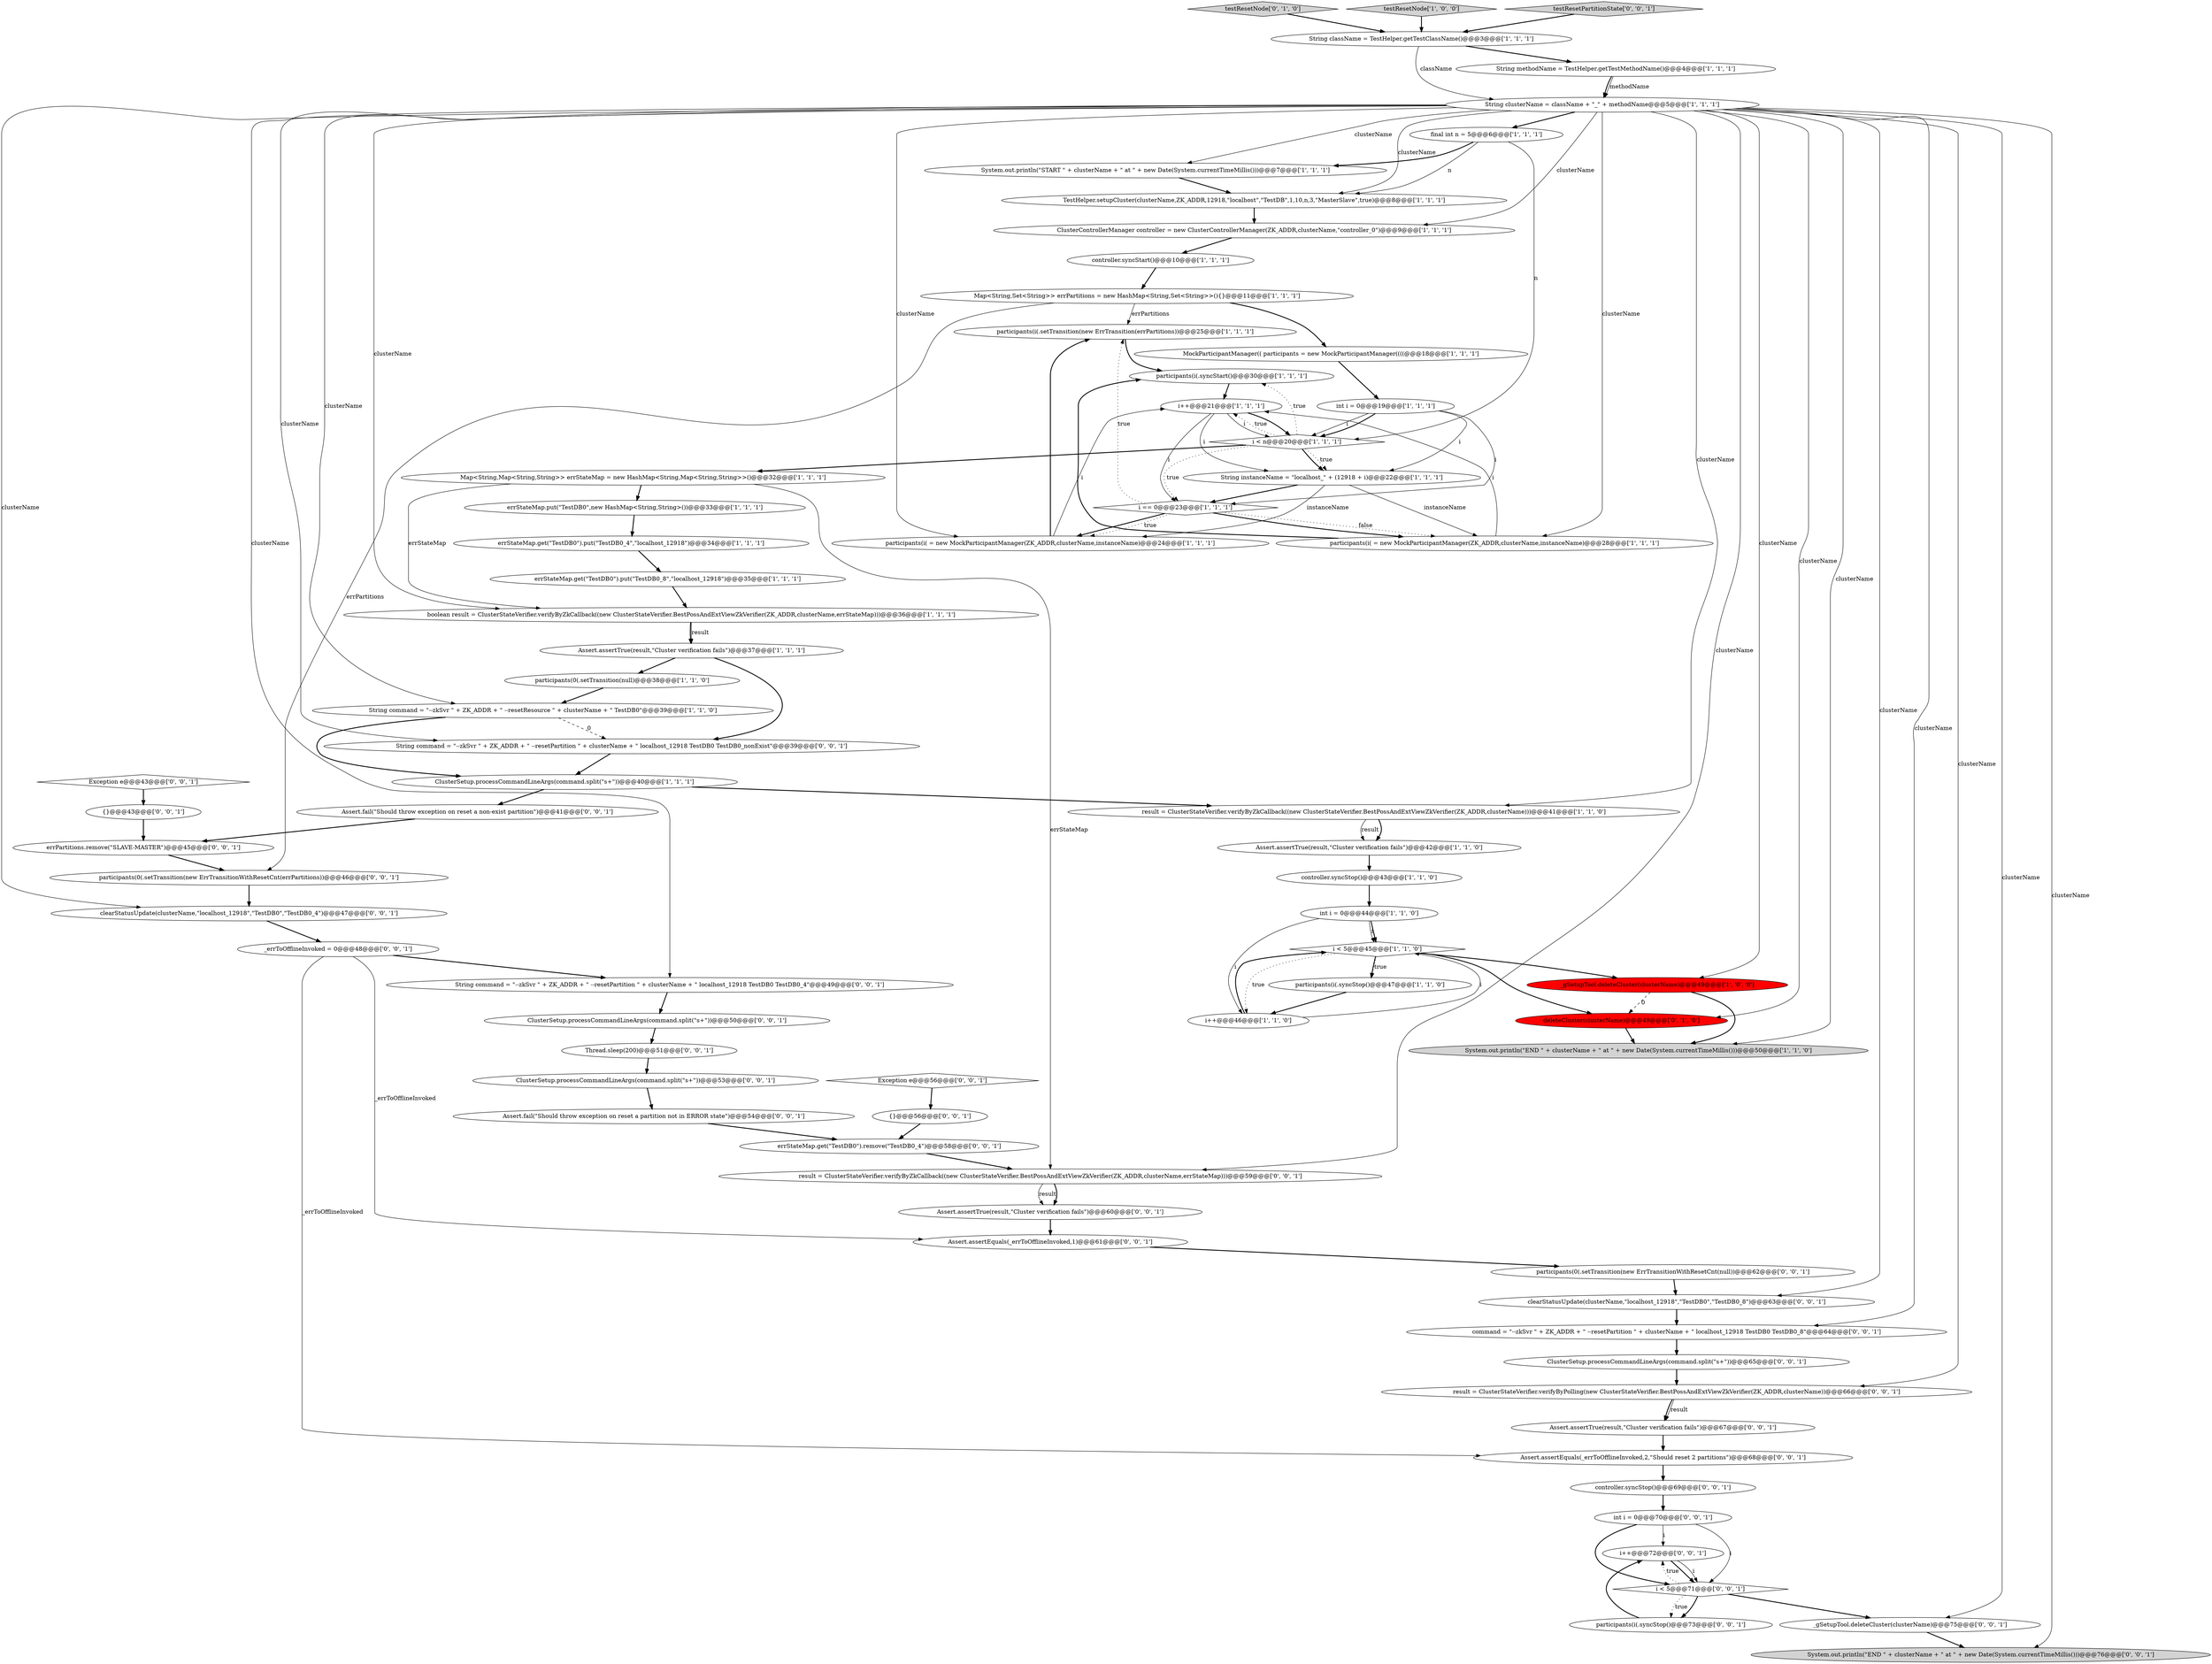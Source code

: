 digraph {
52 [style = filled, label = "ClusterSetup.processCommandLineArgs(command.split(\"\s+\"))@@@50@@@['0', '0', '1']", fillcolor = white, shape = ellipse image = "AAA0AAABBB3BBB"];
60 [style = filled, label = "i++@@@72@@@['0', '0', '1']", fillcolor = white, shape = ellipse image = "AAA0AAABBB3BBB"];
5 [style = filled, label = "participants(i(.syncStart()@@@30@@@['1', '1', '1']", fillcolor = white, shape = ellipse image = "AAA0AAABBB1BBB"];
17 [style = filled, label = "System.out.println(\"END \" + clusterName + \" at \" + new Date(System.currentTimeMillis()))@@@50@@@['1', '1', '0']", fillcolor = lightgray, shape = ellipse image = "AAA0AAABBB1BBB"];
54 [style = filled, label = "ClusterSetup.processCommandLineArgs(command.split(\"\s+\"))@@@53@@@['0', '0', '1']", fillcolor = white, shape = ellipse image = "AAA0AAABBB3BBB"];
31 [style = filled, label = "String command = \"--zkSvr \" + ZK_ADDR + \" --resetResource \" + clusterName + \" TestDB0\"@@@39@@@['1', '1', '0']", fillcolor = white, shape = ellipse image = "AAA0AAABBB1BBB"];
50 [style = filled, label = "Assert.fail(\"Should throw exception on reset a non-exist partition\")@@@41@@@['0', '0', '1']", fillcolor = white, shape = ellipse image = "AAA0AAABBB3BBB"];
39 [style = filled, label = "testResetNode['0', '1', '0']", fillcolor = lightgray, shape = diamond image = "AAA0AAABBB2BBB"];
59 [style = filled, label = "Exception e@@@56@@@['0', '0', '1']", fillcolor = white, shape = diamond image = "AAA0AAABBB3BBB"];
4 [style = filled, label = "participants(i(.syncStop()@@@47@@@['1', '1', '0']", fillcolor = white, shape = ellipse image = "AAA0AAABBB1BBB"];
25 [style = filled, label = "String className = TestHelper.getTestClassName()@@@3@@@['1', '1', '1']", fillcolor = white, shape = ellipse image = "AAA0AAABBB1BBB"];
42 [style = filled, label = "_errToOfflineInvoked = 0@@@48@@@['0', '0', '1']", fillcolor = white, shape = ellipse image = "AAA0AAABBB3BBB"];
43 [style = filled, label = "errStateMap.get(\"TestDB0\").remove(\"TestDB0_4\")@@@58@@@['0', '0', '1']", fillcolor = white, shape = ellipse image = "AAA0AAABBB3BBB"];
72 [style = filled, label = "participants(0(.setTransition(new ErrTransitionWithResetCnt(errPartitions))@@@46@@@['0', '0', '1']", fillcolor = white, shape = ellipse image = "AAA0AAABBB3BBB"];
48 [style = filled, label = "{}@@@43@@@['0', '0', '1']", fillcolor = white, shape = ellipse image = "AAA0AAABBB3BBB"];
21 [style = filled, label = "participants(0(.setTransition(null)@@@38@@@['1', '1', '0']", fillcolor = white, shape = ellipse image = "AAA0AAABBB1BBB"];
12 [style = filled, label = "String instanceName = \"localhost_\" + (12918 + i)@@@22@@@['1', '1', '1']", fillcolor = white, shape = ellipse image = "AAA0AAABBB1BBB"];
35 [style = filled, label = "controller.syncStart()@@@10@@@['1', '1', '1']", fillcolor = white, shape = ellipse image = "AAA0AAABBB1BBB"];
27 [style = filled, label = "errStateMap.get(\"TestDB0\").put(\"TestDB0_4\",\"localhost_12918\")@@@34@@@['1', '1', '1']", fillcolor = white, shape = ellipse image = "AAA0AAABBB1BBB"];
58 [style = filled, label = "result = ClusterStateVerifier.verifyByZkCallback((new ClusterStateVerifier.BestPossAndExtViewZkVerifier(ZK_ADDR,clusterName,errStateMap)))@@@59@@@['0', '0', '1']", fillcolor = white, shape = ellipse image = "AAA0AAABBB3BBB"];
46 [style = filled, label = "i < 5@@@71@@@['0', '0', '1']", fillcolor = white, shape = diamond image = "AAA0AAABBB3BBB"];
68 [style = filled, label = "clearStatusUpdate(clusterName,\"localhost_12918\",\"TestDB0\",\"TestDB0_4\")@@@47@@@['0', '0', '1']", fillcolor = white, shape = ellipse image = "AAA0AAABBB3BBB"];
3 [style = filled, label = "Map<String,Set<String>> errPartitions = new HashMap<String,Set<String>>(){}@@@11@@@['1', '1', '1']", fillcolor = white, shape = ellipse image = "AAA0AAABBB1BBB"];
30 [style = filled, label = "int i = 0@@@44@@@['1', '1', '0']", fillcolor = white, shape = ellipse image = "AAA0AAABBB1BBB"];
32 [style = filled, label = "final int n = 5@@@6@@@['1', '1', '1']", fillcolor = white, shape = ellipse image = "AAA0AAABBB1BBB"];
0 [style = filled, label = "ClusterControllerManager controller = new ClusterControllerManager(ZK_ADDR,clusterName,\"controller_0\")@@@9@@@['1', '1', '1']", fillcolor = white, shape = ellipse image = "AAA0AAABBB1BBB"];
9 [style = filled, label = "participants(i( = new MockParticipantManager(ZK_ADDR,clusterName,instanceName)@@@24@@@['1', '1', '1']", fillcolor = white, shape = ellipse image = "AAA0AAABBB1BBB"];
37 [style = filled, label = "controller.syncStop()@@@43@@@['1', '1', '0']", fillcolor = white, shape = ellipse image = "AAA0AAABBB1BBB"];
45 [style = filled, label = "controller.syncStop()@@@69@@@['0', '0', '1']", fillcolor = white, shape = ellipse image = "AAA0AAABBB3BBB"];
29 [style = filled, label = "Assert.assertTrue(result,\"Cluster verification fails\")@@@42@@@['1', '1', '0']", fillcolor = white, shape = ellipse image = "AAA0AAABBB1BBB"];
55 [style = filled, label = "Assert.fail(\"Should throw exception on reset a partition not in ERROR state\")@@@54@@@['0', '0', '1']", fillcolor = white, shape = ellipse image = "AAA0AAABBB3BBB"];
20 [style = filled, label = "participants(i(.setTransition(new ErrTransition(errPartitions))@@@25@@@['1', '1', '1']", fillcolor = white, shape = ellipse image = "AAA0AAABBB1BBB"];
66 [style = filled, label = "{}@@@56@@@['0', '0', '1']", fillcolor = white, shape = ellipse image = "AAA0AAABBB3BBB"];
64 [style = filled, label = "command = \"--zkSvr \" + ZK_ADDR + \" --resetPartition \" + clusterName + \" localhost_12918 TestDB0 TestDB0_8\"@@@64@@@['0', '0', '1']", fillcolor = white, shape = ellipse image = "AAA0AAABBB3BBB"];
41 [style = filled, label = "Assert.assertEquals(_errToOfflineInvoked,2,\"Should reset 2 partitions\")@@@68@@@['0', '0', '1']", fillcolor = white, shape = ellipse image = "AAA0AAABBB3BBB"];
19 [style = filled, label = "String clusterName = className + \"_\" + methodName@@@5@@@['1', '1', '1']", fillcolor = white, shape = ellipse image = "AAA0AAABBB1BBB"];
23 [style = filled, label = "i < 5@@@45@@@['1', '1', '0']", fillcolor = white, shape = diamond image = "AAA0AAABBB1BBB"];
26 [style = filled, label = "boolean result = ClusterStateVerifier.verifyByZkCallback((new ClusterStateVerifier.BestPossAndExtViewZkVerifier(ZK_ADDR,clusterName,errStateMap)))@@@36@@@['1', '1', '1']", fillcolor = white, shape = ellipse image = "AAA0AAABBB1BBB"];
38 [style = filled, label = "deleteCluster(clusterName)@@@49@@@['0', '1', '0']", fillcolor = red, shape = ellipse image = "AAA1AAABBB2BBB"];
70 [style = filled, label = "clearStatusUpdate(clusterName,\"localhost_12918\",\"TestDB0\",\"TestDB0_8\")@@@63@@@['0', '0', '1']", fillcolor = white, shape = ellipse image = "AAA0AAABBB3BBB"];
13 [style = filled, label = "System.out.println(\"START \" + clusterName + \" at \" + new Date(System.currentTimeMillis()))@@@7@@@['1', '1', '1']", fillcolor = white, shape = ellipse image = "AAA0AAABBB1BBB"];
33 [style = filled, label = "result = ClusterStateVerifier.verifyByZkCallback((new ClusterStateVerifier.BestPossAndExtViewZkVerifier(ZK_ADDR,clusterName)))@@@41@@@['1', '1', '0']", fillcolor = white, shape = ellipse image = "AAA0AAABBB1BBB"];
40 [style = filled, label = "participants(0(.setTransition(new ErrTransitionWithResetCnt(null))@@@62@@@['0', '0', '1']", fillcolor = white, shape = ellipse image = "AAA0AAABBB3BBB"];
73 [style = filled, label = "int i = 0@@@70@@@['0', '0', '1']", fillcolor = white, shape = ellipse image = "AAA0AAABBB3BBB"];
36 [style = filled, label = "i++@@@21@@@['1', '1', '1']", fillcolor = white, shape = ellipse image = "AAA0AAABBB1BBB"];
53 [style = filled, label = "_gSetupTool.deleteCluster(clusterName)@@@75@@@['0', '0', '1']", fillcolor = white, shape = ellipse image = "AAA0AAABBB3BBB"];
56 [style = filled, label = "ClusterSetup.processCommandLineArgs(command.split(\"\s+\"))@@@65@@@['0', '0', '1']", fillcolor = white, shape = ellipse image = "AAA0AAABBB3BBB"];
16 [style = filled, label = "_gSetupTool.deleteCluster(clusterName)@@@49@@@['1', '0', '0']", fillcolor = red, shape = ellipse image = "AAA1AAABBB1BBB"];
34 [style = filled, label = "i++@@@46@@@['1', '1', '0']", fillcolor = white, shape = ellipse image = "AAA0AAABBB1BBB"];
14 [style = filled, label = "i == 0@@@23@@@['1', '1', '1']", fillcolor = white, shape = diamond image = "AAA0AAABBB1BBB"];
62 [style = filled, label = "Exception e@@@43@@@['0', '0', '1']", fillcolor = white, shape = diamond image = "AAA0AAABBB3BBB"];
8 [style = filled, label = "String methodName = TestHelper.getTestMethodName()@@@4@@@['1', '1', '1']", fillcolor = white, shape = ellipse image = "AAA0AAABBB1BBB"];
15 [style = filled, label = "errStateMap.get(\"TestDB0\").put(\"TestDB0_8\",\"localhost_12918\")@@@35@@@['1', '1', '1']", fillcolor = white, shape = ellipse image = "AAA0AAABBB1BBB"];
49 [style = filled, label = "Assert.assertTrue(result,\"Cluster verification fails\")@@@60@@@['0', '0', '1']", fillcolor = white, shape = ellipse image = "AAA0AAABBB3BBB"];
63 [style = filled, label = "Assert.assertTrue(result,\"Cluster verification fails\")@@@67@@@['0', '0', '1']", fillcolor = white, shape = ellipse image = "AAA0AAABBB3BBB"];
71 [style = filled, label = "result = ClusterStateVerifier.verifyByPolling(new ClusterStateVerifier.BestPossAndExtViewZkVerifier(ZK_ADDR,clusterName))@@@66@@@['0', '0', '1']", fillcolor = white, shape = ellipse image = "AAA0AAABBB3BBB"];
1 [style = filled, label = "participants(i( = new MockParticipantManager(ZK_ADDR,clusterName,instanceName)@@@28@@@['1', '1', '1']", fillcolor = white, shape = ellipse image = "AAA0AAABBB1BBB"];
57 [style = filled, label = "Assert.assertEquals(_errToOfflineInvoked,1)@@@61@@@['0', '0', '1']", fillcolor = white, shape = ellipse image = "AAA0AAABBB3BBB"];
47 [style = filled, label = "String command = \"--zkSvr \" + ZK_ADDR + \" --resetPartition \" + clusterName + \" localhost_12918 TestDB0 TestDB0_nonExist\"@@@39@@@['0', '0', '1']", fillcolor = white, shape = ellipse image = "AAA0AAABBB3BBB"];
11 [style = filled, label = "ClusterSetup.processCommandLineArgs(command.split(\"\s+\"))@@@40@@@['1', '1', '1']", fillcolor = white, shape = ellipse image = "AAA0AAABBB1BBB"];
51 [style = filled, label = "errPartitions.remove(\"SLAVE-MASTER\")@@@45@@@['0', '0', '1']", fillcolor = white, shape = ellipse image = "AAA0AAABBB3BBB"];
28 [style = filled, label = "testResetNode['1', '0', '0']", fillcolor = lightgray, shape = diamond image = "AAA0AAABBB1BBB"];
44 [style = filled, label = "participants(i(.syncStop()@@@73@@@['0', '0', '1']", fillcolor = white, shape = ellipse image = "AAA0AAABBB3BBB"];
65 [style = filled, label = "Thread.sleep(200)@@@51@@@['0', '0', '1']", fillcolor = white, shape = ellipse image = "AAA0AAABBB3BBB"];
67 [style = filled, label = "testResetPartitionState['0', '0', '1']", fillcolor = lightgray, shape = diamond image = "AAA0AAABBB3BBB"];
10 [style = filled, label = "MockParticipantManager(( participants = new MockParticipantManager((((@@@18@@@['1', '1', '1']", fillcolor = white, shape = ellipse image = "AAA0AAABBB1BBB"];
69 [style = filled, label = "String command = \"--zkSvr \" + ZK_ADDR + \" --resetPartition \" + clusterName + \" localhost_12918 TestDB0 TestDB0_4\"@@@49@@@['0', '0', '1']", fillcolor = white, shape = ellipse image = "AAA0AAABBB3BBB"];
22 [style = filled, label = "TestHelper.setupCluster(clusterName,ZK_ADDR,12918,\"localhost\",\"TestDB\",1,10,n,3,\"MasterSlave\",true)@@@8@@@['1', '1', '1']", fillcolor = white, shape = ellipse image = "AAA0AAABBB1BBB"];
61 [style = filled, label = "System.out.println(\"END \" + clusterName + \" at \" + new Date(System.currentTimeMillis()))@@@76@@@['0', '0', '1']", fillcolor = lightgray, shape = ellipse image = "AAA0AAABBB3BBB"];
6 [style = filled, label = "errStateMap.put(\"TestDB0\",new HashMap<String,String>())@@@33@@@['1', '1', '1']", fillcolor = white, shape = ellipse image = "AAA0AAABBB1BBB"];
18 [style = filled, label = "i < n@@@20@@@['1', '1', '1']", fillcolor = white, shape = diamond image = "AAA0AAABBB1BBB"];
24 [style = filled, label = "int i = 0@@@19@@@['1', '1', '1']", fillcolor = white, shape = ellipse image = "AAA0AAABBB1BBB"];
2 [style = filled, label = "Map<String,Map<String,String>> errStateMap = new HashMap<String,Map<String,String>>()@@@32@@@['1', '1', '1']", fillcolor = white, shape = ellipse image = "AAA0AAABBB1BBB"];
7 [style = filled, label = "Assert.assertTrue(result,\"Cluster verification fails\")@@@37@@@['1', '1', '1']", fillcolor = white, shape = ellipse image = "AAA0AAABBB1BBB"];
1->5 [style = bold, label=""];
2->26 [style = solid, label="errStateMap"];
54->55 [style = bold, label=""];
34->23 [style = solid, label="i"];
30->23 [style = solid, label="i"];
70->64 [style = bold, label=""];
65->54 [style = bold, label=""];
67->25 [style = bold, label=""];
2->6 [style = bold, label=""];
10->24 [style = bold, label=""];
19->31 [style = solid, label="clusterName"];
30->34 [style = solid, label="i"];
36->12 [style = solid, label="i"];
25->19 [style = solid, label="className"];
19->47 [style = solid, label="clusterName"];
27->15 [style = bold, label=""];
47->11 [style = bold, label=""];
59->66 [style = bold, label=""];
19->70 [style = solid, label="clusterName"];
71->63 [style = bold, label=""];
48->51 [style = bold, label=""];
58->49 [style = solid, label="result"];
21->31 [style = bold, label=""];
23->4 [style = dotted, label="true"];
22->0 [style = bold, label=""];
26->7 [style = solid, label="result"];
19->68 [style = solid, label="clusterName"];
63->41 [style = bold, label=""];
36->18 [style = bold, label=""];
2->58 [style = solid, label="errStateMap"];
19->38 [style = solid, label="clusterName"];
11->33 [style = bold, label=""];
28->25 [style = bold, label=""];
14->9 [style = bold, label=""];
41->45 [style = bold, label=""];
13->22 [style = bold, label=""];
5->36 [style = bold, label=""];
43->58 [style = bold, label=""];
73->46 [style = bold, label=""];
3->72 [style = solid, label="errPartitions"];
26->7 [style = bold, label=""];
32->22 [style = solid, label="n"];
57->40 [style = bold, label=""];
19->1 [style = solid, label="clusterName"];
56->71 [style = bold, label=""];
1->36 [style = solid, label="i"];
52->65 [style = bold, label=""];
32->18 [style = solid, label="n"];
18->12 [style = bold, label=""];
24->18 [style = solid, label="i"];
12->9 [style = solid, label="instanceName"];
16->17 [style = bold, label=""];
19->58 [style = solid, label="clusterName"];
14->1 [style = dotted, label="false"];
24->18 [style = bold, label=""];
31->11 [style = bold, label=""];
33->29 [style = bold, label=""];
3->10 [style = bold, label=""];
24->12 [style = solid, label="i"];
19->69 [style = solid, label="clusterName"];
24->14 [style = solid, label="i"];
19->16 [style = solid, label="clusterName"];
19->9 [style = solid, label="clusterName"];
45->73 [style = bold, label=""];
12->14 [style = bold, label=""];
62->48 [style = bold, label=""];
8->19 [style = solid, label="methodName"];
18->5 [style = dotted, label="true"];
39->25 [style = bold, label=""];
19->64 [style = solid, label="clusterName"];
38->17 [style = bold, label=""];
46->44 [style = bold, label=""];
46->60 [style = dotted, label="true"];
36->18 [style = solid, label="i"];
35->3 [style = bold, label=""];
19->61 [style = solid, label="clusterName"];
37->30 [style = bold, label=""];
18->36 [style = dotted, label="true"];
19->17 [style = solid, label="clusterName"];
9->20 [style = bold, label=""];
29->37 [style = bold, label=""];
51->72 [style = bold, label=""];
19->33 [style = solid, label="clusterName"];
19->71 [style = solid, label="clusterName"];
58->49 [style = bold, label=""];
19->0 [style = solid, label="clusterName"];
3->20 [style = solid, label="errPartitions"];
6->27 [style = bold, label=""];
19->32 [style = bold, label=""];
12->1 [style = solid, label="instanceName"];
19->13 [style = solid, label="clusterName"];
66->43 [style = bold, label=""];
11->50 [style = bold, label=""];
19->22 [style = solid, label="clusterName"];
55->43 [style = bold, label=""];
73->46 [style = solid, label="i"];
34->23 [style = bold, label=""];
42->41 [style = solid, label="_errToOfflineInvoked"];
4->34 [style = bold, label=""];
40->70 [style = bold, label=""];
53->61 [style = bold, label=""];
31->47 [style = dashed, label="0"];
23->16 [style = bold, label=""];
16->38 [style = dashed, label="0"];
44->60 [style = bold, label=""];
7->47 [style = bold, label=""];
8->19 [style = bold, label=""];
30->23 [style = bold, label=""];
46->53 [style = bold, label=""];
23->4 [style = bold, label=""];
46->44 [style = dotted, label="true"];
19->26 [style = solid, label="clusterName"];
18->2 [style = bold, label=""];
33->29 [style = solid, label="result"];
60->46 [style = bold, label=""];
71->63 [style = solid, label="result"];
18->14 [style = dotted, label="true"];
9->36 [style = solid, label="i"];
14->1 [style = bold, label=""];
20->5 [style = bold, label=""];
15->26 [style = bold, label=""];
14->20 [style = dotted, label="true"];
42->69 [style = bold, label=""];
68->42 [style = bold, label=""];
64->56 [style = bold, label=""];
18->12 [style = dotted, label="true"];
60->46 [style = solid, label="i"];
50->51 [style = bold, label=""];
23->38 [style = bold, label=""];
0->35 [style = bold, label=""];
7->21 [style = bold, label=""];
42->57 [style = solid, label="_errToOfflineInvoked"];
25->8 [style = bold, label=""];
14->9 [style = dotted, label="true"];
69->52 [style = bold, label=""];
49->57 [style = bold, label=""];
32->13 [style = bold, label=""];
73->60 [style = solid, label="i"];
19->53 [style = solid, label="clusterName"];
72->68 [style = bold, label=""];
23->34 [style = dotted, label="true"];
36->14 [style = solid, label="i"];
}
